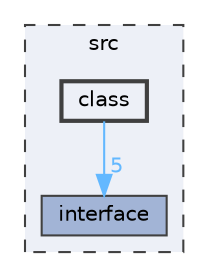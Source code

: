digraph "class"
{
 // LATEX_PDF_SIZE
  bgcolor="transparent";
  edge [fontname=Helvetica,fontsize=10,labelfontname=Helvetica,labelfontsize=10];
  node [fontname=Helvetica,fontsize=10,shape=box,height=0.2,width=0.4];
  compound=true
  subgraph clusterdir_68267d1309a1af8e8297ef4c3efbcdba {
    graph [ bgcolor="#edf0f7", pencolor="grey25", label="src", fontname=Helvetica,fontsize=10 style="filled,dashed", URL="dir_68267d1309a1af8e8297ef4c3efbcdba.html",tooltip=""]
  dir_650ee533936399e683a30afb9473a469 [label="interface", fillcolor="#a2b4d6", color="grey25", style="filled", URL="dir_650ee533936399e683a30afb9473a469.html",tooltip=""];
  dir_6ddc554cda5704a54b4cf197aaaaa198 [label="class", fillcolor="#edf0f7", color="grey25", style="filled,bold", URL="dir_6ddc554cda5704a54b4cf197aaaaa198.html",tooltip=""];
  }
  dir_6ddc554cda5704a54b4cf197aaaaa198->dir_650ee533936399e683a30afb9473a469 [headlabel="5", labeldistance=1.5 headhref="dir_000000_000001.html" href="dir_000000_000001.html" color="steelblue1" fontcolor="steelblue1"];
}
